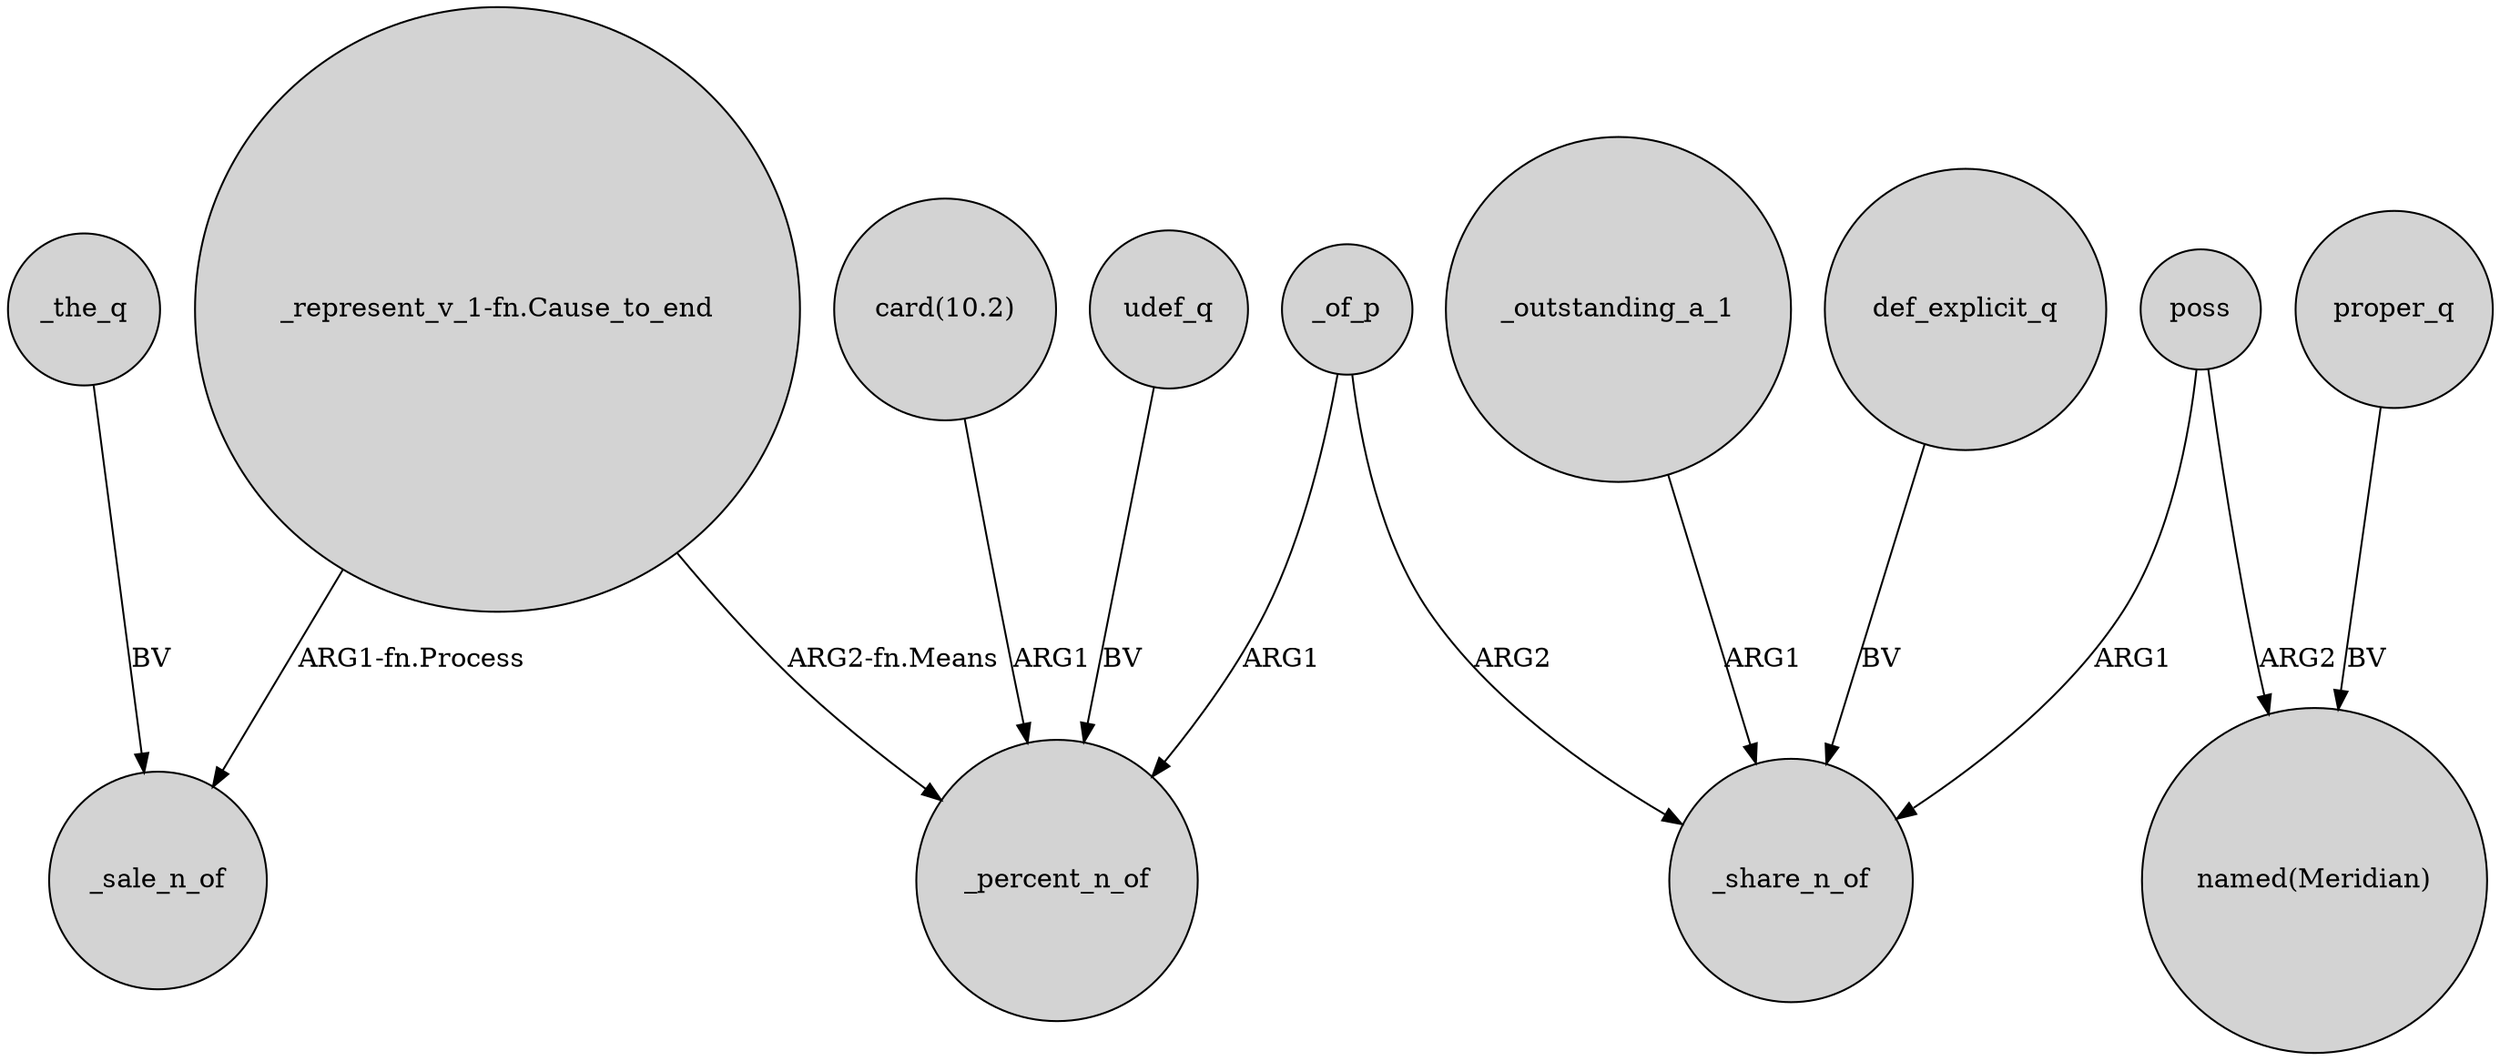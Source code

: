 digraph {
	node [shape=circle style=filled]
	"_represent_v_1-fn.Cause_to_end" -> _sale_n_of [label="ARG1-fn.Process"]
	udef_q -> _percent_n_of [label=BV]
	poss -> _share_n_of [label=ARG1]
	_of_p -> _percent_n_of [label=ARG1]
	poss -> "named(Meridian)" [label=ARG2]
	_the_q -> _sale_n_of [label=BV]
	"_represent_v_1-fn.Cause_to_end" -> _percent_n_of [label="ARG2-fn.Means"]
	_outstanding_a_1 -> _share_n_of [label=ARG1]
	_of_p -> _share_n_of [label=ARG2]
	proper_q -> "named(Meridian)" [label=BV]
	"card(10.2)" -> _percent_n_of [label=ARG1]
	def_explicit_q -> _share_n_of [label=BV]
}
